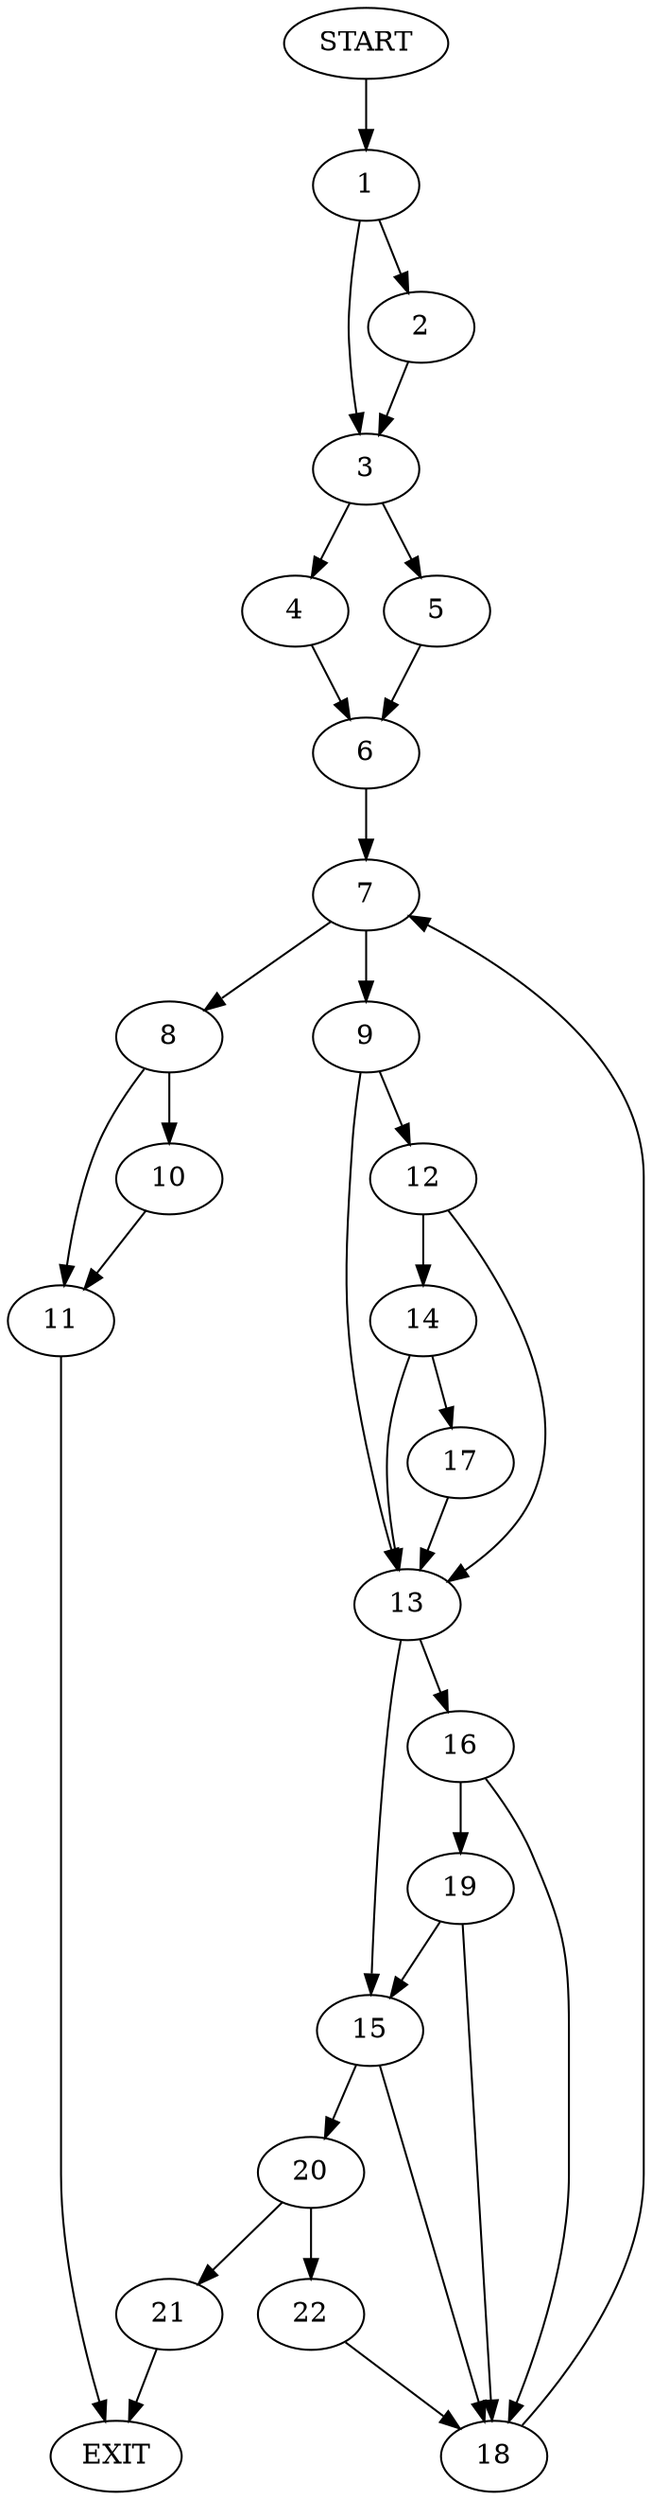 digraph {
0 [label="START"]
23 [label="EXIT"]
0 -> 1
1 -> 2
1 -> 3
2 -> 3
3 -> 4
3 -> 5
4 -> 6
5 -> 6
6 -> 7
7 -> 8
7 -> 9
8 -> 10
8 -> 11
9 -> 12
9 -> 13
12 -> 14
12 -> 13
13 -> 15
13 -> 16
14 -> 17
14 -> 13
17 -> 13
16 -> 18
16 -> 19
15 -> 20
15 -> 18
18 -> 7
19 -> 15
19 -> 18
20 -> 21
20 -> 22
21 -> 23
22 -> 18
10 -> 11
11 -> 23
}
